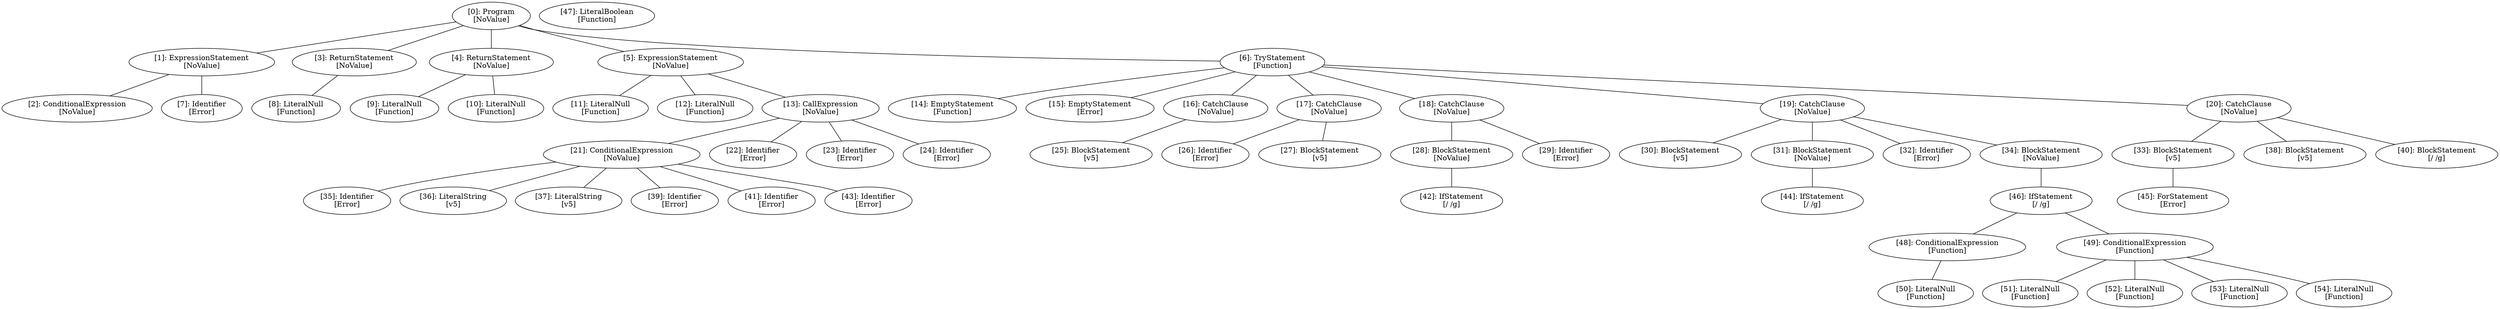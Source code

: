 // Result
graph {
	0 [label="[0]: Program
[NoValue]"]
	1 [label="[1]: ExpressionStatement
[NoValue]"]
	2 [label="[2]: ConditionalExpression
[NoValue]"]
	3 [label="[3]: ReturnStatement
[NoValue]"]
	4 [label="[4]: ReturnStatement
[NoValue]"]
	5 [label="[5]: ExpressionStatement
[NoValue]"]
	6 [label="[6]: TryStatement
[Function]"]
	7 [label="[7]: Identifier
[Error]"]
	8 [label="[8]: LiteralNull
[Function]"]
	9 [label="[9]: LiteralNull
[Function]"]
	10 [label="[10]: LiteralNull
[Function]"]
	11 [label="[11]: LiteralNull
[Function]"]
	12 [label="[12]: LiteralNull
[Function]"]
	13 [label="[13]: CallExpression
[NoValue]"]
	14 [label="[14]: EmptyStatement
[Function]"]
	15 [label="[15]: EmptyStatement
[Error]"]
	16 [label="[16]: CatchClause
[NoValue]"]
	17 [label="[17]: CatchClause
[NoValue]"]
	18 [label="[18]: CatchClause
[NoValue]"]
	19 [label="[19]: CatchClause
[NoValue]"]
	20 [label="[20]: CatchClause
[NoValue]"]
	21 [label="[21]: ConditionalExpression
[NoValue]"]
	22 [label="[22]: Identifier
[Error]"]
	23 [label="[23]: Identifier
[Error]"]
	24 [label="[24]: Identifier
[Error]"]
	25 [label="[25]: BlockStatement
[v5]"]
	26 [label="[26]: Identifier
[Error]"]
	27 [label="[27]: BlockStatement
[v5]"]
	28 [label="[28]: BlockStatement
[NoValue]"]
	29 [label="[29]: Identifier
[Error]"]
	30 [label="[30]: BlockStatement
[v5]"]
	31 [label="[31]: BlockStatement
[NoValue]"]
	32 [label="[32]: Identifier
[Error]"]
	33 [label="[33]: BlockStatement
[v5]"]
	34 [label="[34]: BlockStatement
[NoValue]"]
	35 [label="[35]: Identifier
[Error]"]
	36 [label="[36]: LiteralString
[v5]"]
	37 [label="[37]: LiteralString
[v5]"]
	38 [label="[38]: BlockStatement
[v5]"]
	39 [label="[39]: Identifier
[Error]"]
	40 [label="[40]: BlockStatement
[/ /g]"]
	41 [label="[41]: Identifier
[Error]"]
	42 [label="[42]: IfStatement
[/ /g]"]
	43 [label="[43]: Identifier
[Error]"]
	44 [label="[44]: IfStatement
[/ /g]"]
	45 [label="[45]: ForStatement
[Error]"]
	46 [label="[46]: IfStatement
[/ /g]"]
	47 [label="[47]: LiteralBoolean
[Function]"]
	48 [label="[48]: ConditionalExpression
[Function]"]
	49 [label="[49]: ConditionalExpression
[Function]"]
	50 [label="[50]: LiteralNull
[Function]"]
	51 [label="[51]: LiteralNull
[Function]"]
	52 [label="[52]: LiteralNull
[Function]"]
	53 [label="[53]: LiteralNull
[Function]"]
	54 [label="[54]: LiteralNull
[Function]"]
	0 -- 1
	0 -- 3
	0 -- 4
	0 -- 5
	0 -- 6
	1 -- 2
	1 -- 7
	3 -- 8
	4 -- 9
	4 -- 10
	5 -- 11
	5 -- 12
	5 -- 13
	6 -- 14
	6 -- 15
	6 -- 16
	6 -- 17
	6 -- 18
	6 -- 19
	6 -- 20
	13 -- 21
	13 -- 22
	13 -- 23
	13 -- 24
	16 -- 25
	17 -- 26
	17 -- 27
	18 -- 28
	18 -- 29
	19 -- 30
	19 -- 31
	19 -- 32
	19 -- 34
	20 -- 33
	20 -- 38
	20 -- 40
	21 -- 35
	21 -- 36
	21 -- 37
	21 -- 39
	21 -- 41
	21 -- 43
	28 -- 42
	31 -- 44
	33 -- 45
	34 -- 46
	46 -- 48
	46 -- 49
	48 -- 50
	49 -- 51
	49 -- 52
	49 -- 53
	49 -- 54
}
